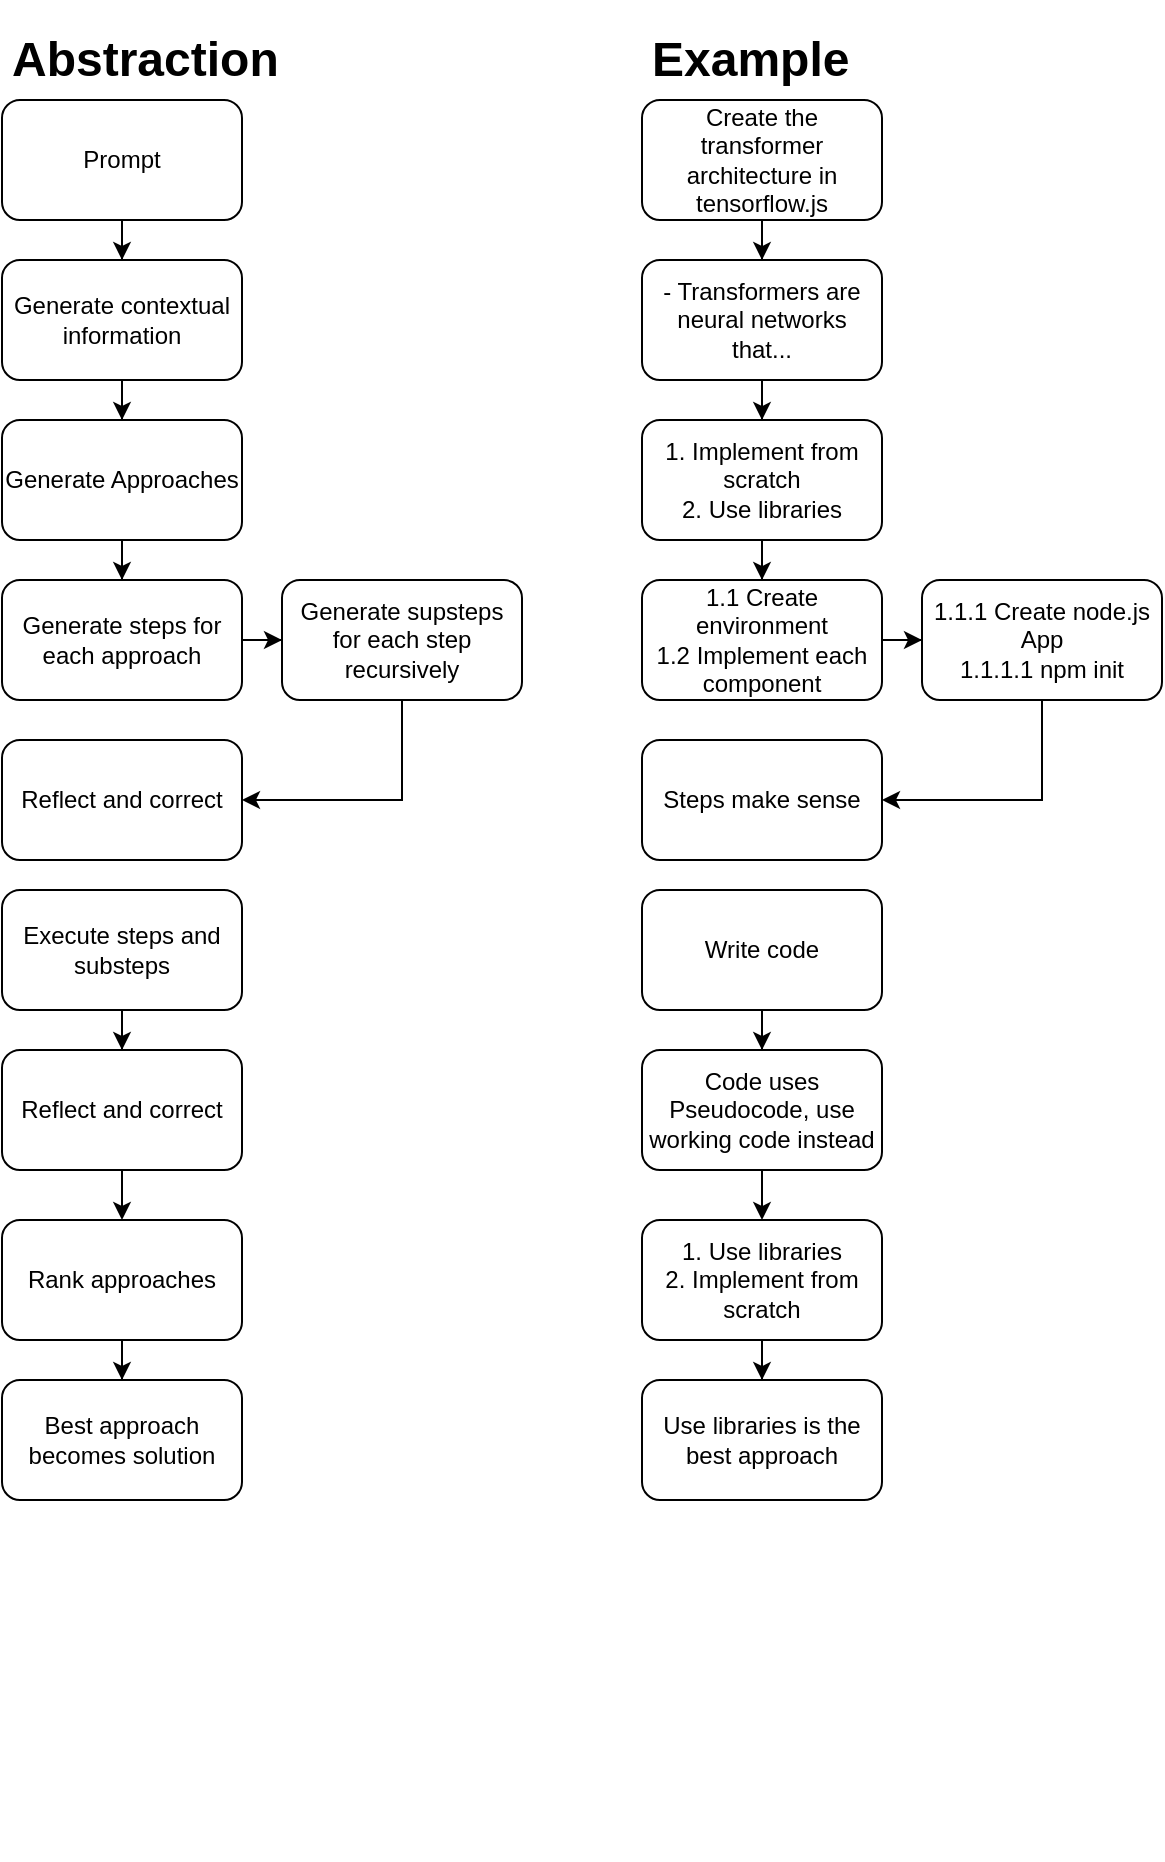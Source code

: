 <mxfile version="21.1.2" type="device">
  <diagram id="C5RBs43oDa-KdzZeNtuy" name="Page-1">
    <mxGraphModel dx="1562" dy="902" grid="1" gridSize="10" guides="1" tooltips="1" connect="1" arrows="1" fold="1" page="1" pageScale="1" pageWidth="800" pageHeight="500" math="0" shadow="0">
      <root>
        <mxCell id="WIyWlLk6GJQsqaUBKTNV-0" />
        <mxCell id="WIyWlLk6GJQsqaUBKTNV-1" parent="WIyWlLk6GJQsqaUBKTNV-0" />
        <mxCell id="tPlA-1yNs-OND7HcY36k-2" value="" style="edgeStyle=orthogonalEdgeStyle;rounded=0;orthogonalLoop=1;jettySize=auto;html=1;" parent="WIyWlLk6GJQsqaUBKTNV-1" source="tPlA-1yNs-OND7HcY36k-0" target="tPlA-1yNs-OND7HcY36k-1" edge="1">
          <mxGeometry relative="1" as="geometry" />
        </mxCell>
        <mxCell id="tPlA-1yNs-OND7HcY36k-0" value="Prompt" style="rounded=1;whiteSpace=wrap;html=1;" parent="WIyWlLk6GJQsqaUBKTNV-1" vertex="1">
          <mxGeometry y="50" width="120" height="60" as="geometry" />
        </mxCell>
        <mxCell id="tPlA-1yNs-OND7HcY36k-4" value="" style="edgeStyle=orthogonalEdgeStyle;rounded=0;orthogonalLoop=1;jettySize=auto;html=1;" parent="WIyWlLk6GJQsqaUBKTNV-1" source="tPlA-1yNs-OND7HcY36k-1" target="tPlA-1yNs-OND7HcY36k-3" edge="1">
          <mxGeometry relative="1" as="geometry" />
        </mxCell>
        <mxCell id="tPlA-1yNs-OND7HcY36k-1" value="Generate contextual information" style="rounded=1;whiteSpace=wrap;html=1;" parent="WIyWlLk6GJQsqaUBKTNV-1" vertex="1">
          <mxGeometry y="130" width="120" height="60" as="geometry" />
        </mxCell>
        <mxCell id="tPlA-1yNs-OND7HcY36k-6" value="" style="edgeStyle=orthogonalEdgeStyle;rounded=0;orthogonalLoop=1;jettySize=auto;html=1;" parent="WIyWlLk6GJQsqaUBKTNV-1" source="tPlA-1yNs-OND7HcY36k-3" target="tPlA-1yNs-OND7HcY36k-5" edge="1">
          <mxGeometry relative="1" as="geometry" />
        </mxCell>
        <mxCell id="tPlA-1yNs-OND7HcY36k-3" value="Generate Approaches" style="rounded=1;whiteSpace=wrap;html=1;" parent="WIyWlLk6GJQsqaUBKTNV-1" vertex="1">
          <mxGeometry y="210" width="120" height="60" as="geometry" />
        </mxCell>
        <mxCell id="tPlA-1yNs-OND7HcY36k-8" value="" style="edgeStyle=orthogonalEdgeStyle;rounded=0;orthogonalLoop=1;jettySize=auto;html=1;" parent="WIyWlLk6GJQsqaUBKTNV-1" source="tPlA-1yNs-OND7HcY36k-5" target="tPlA-1yNs-OND7HcY36k-7" edge="1">
          <mxGeometry relative="1" as="geometry" />
        </mxCell>
        <mxCell id="tPlA-1yNs-OND7HcY36k-5" value="Generate steps for each approach" style="rounded=1;whiteSpace=wrap;html=1;" parent="WIyWlLk6GJQsqaUBKTNV-1" vertex="1">
          <mxGeometry y="290" width="120" height="60" as="geometry" />
        </mxCell>
        <mxCell id="tPlA-1yNs-OND7HcY36k-11" style="edgeStyle=orthogonalEdgeStyle;rounded=0;orthogonalLoop=1;jettySize=auto;html=1;entryX=1;entryY=0.5;entryDx=0;entryDy=0;" parent="WIyWlLk6GJQsqaUBKTNV-1" source="tPlA-1yNs-OND7HcY36k-7" target="tPlA-1yNs-OND7HcY36k-14" edge="1">
          <mxGeometry relative="1" as="geometry">
            <mxPoint x="200" y="400" as="targetPoint" />
            <Array as="points">
              <mxPoint x="200" y="400" />
            </Array>
          </mxGeometry>
        </mxCell>
        <mxCell id="tPlA-1yNs-OND7HcY36k-7" value="Generate supsteps for each step recursively" style="rounded=1;whiteSpace=wrap;html=1;" parent="WIyWlLk6GJQsqaUBKTNV-1" vertex="1">
          <mxGeometry x="140" y="290" width="120" height="60" as="geometry" />
        </mxCell>
        <mxCell id="tPlA-1yNs-OND7HcY36k-13" value="" style="edgeStyle=orthogonalEdgeStyle;rounded=0;orthogonalLoop=1;jettySize=auto;html=1;" parent="WIyWlLk6GJQsqaUBKTNV-1" source="tPlA-1yNs-OND7HcY36k-9" target="tPlA-1yNs-OND7HcY36k-12" edge="1">
          <mxGeometry relative="1" as="geometry" />
        </mxCell>
        <mxCell id="tPlA-1yNs-OND7HcY36k-9" value="Execute steps and substeps" style="rounded=1;whiteSpace=wrap;html=1;" parent="WIyWlLk6GJQsqaUBKTNV-1" vertex="1">
          <mxGeometry y="445" width="120" height="60" as="geometry" />
        </mxCell>
        <mxCell id="tPlA-1yNs-OND7HcY36k-16" value="" style="edgeStyle=orthogonalEdgeStyle;rounded=0;orthogonalLoop=1;jettySize=auto;html=1;" parent="WIyWlLk6GJQsqaUBKTNV-1" source="tPlA-1yNs-OND7HcY36k-12" target="tPlA-1yNs-OND7HcY36k-15" edge="1">
          <mxGeometry relative="1" as="geometry" />
        </mxCell>
        <mxCell id="tPlA-1yNs-OND7HcY36k-12" value="Reflect and correct" style="rounded=1;whiteSpace=wrap;html=1;" parent="WIyWlLk6GJQsqaUBKTNV-1" vertex="1">
          <mxGeometry y="525" width="120" height="60" as="geometry" />
        </mxCell>
        <mxCell id="tPlA-1yNs-OND7HcY36k-14" value="Reflect and correct" style="rounded=1;whiteSpace=wrap;html=1;" parent="WIyWlLk6GJQsqaUBKTNV-1" vertex="1">
          <mxGeometry y="370" width="120" height="60" as="geometry" />
        </mxCell>
        <mxCell id="tPlA-1yNs-OND7HcY36k-18" value="" style="edgeStyle=orthogonalEdgeStyle;rounded=0;orthogonalLoop=1;jettySize=auto;html=1;" parent="WIyWlLk6GJQsqaUBKTNV-1" source="tPlA-1yNs-OND7HcY36k-15" target="tPlA-1yNs-OND7HcY36k-17" edge="1">
          <mxGeometry relative="1" as="geometry" />
        </mxCell>
        <mxCell id="tPlA-1yNs-OND7HcY36k-15" value="Rank approaches" style="rounded=1;whiteSpace=wrap;html=1;" parent="WIyWlLk6GJQsqaUBKTNV-1" vertex="1">
          <mxGeometry y="610" width="120" height="60" as="geometry" />
        </mxCell>
        <mxCell id="tPlA-1yNs-OND7HcY36k-17" value="Best approach becomes solution" style="rounded=1;whiteSpace=wrap;html=1;" parent="WIyWlLk6GJQsqaUBKTNV-1" vertex="1">
          <mxGeometry y="690" width="120" height="60" as="geometry" />
        </mxCell>
        <mxCell id="tPlA-1yNs-OND7HcY36k-19" value="" style="edgeStyle=orthogonalEdgeStyle;rounded=0;orthogonalLoop=1;jettySize=auto;html=1;" parent="WIyWlLk6GJQsqaUBKTNV-1" source="tPlA-1yNs-OND7HcY36k-20" target="tPlA-1yNs-OND7HcY36k-22" edge="1">
          <mxGeometry relative="1" as="geometry" />
        </mxCell>
        <mxCell id="tPlA-1yNs-OND7HcY36k-20" value="Create the transformer architecture in tensorflow.js" style="rounded=1;whiteSpace=wrap;html=1;" parent="WIyWlLk6GJQsqaUBKTNV-1" vertex="1">
          <mxGeometry x="320" y="50" width="120" height="60" as="geometry" />
        </mxCell>
        <mxCell id="tPlA-1yNs-OND7HcY36k-21" value="" style="edgeStyle=orthogonalEdgeStyle;rounded=0;orthogonalLoop=1;jettySize=auto;html=1;" parent="WIyWlLk6GJQsqaUBKTNV-1" source="tPlA-1yNs-OND7HcY36k-22" target="tPlA-1yNs-OND7HcY36k-24" edge="1">
          <mxGeometry relative="1" as="geometry" />
        </mxCell>
        <mxCell id="tPlA-1yNs-OND7HcY36k-22" value="- Transformers are neural networks that..." style="rounded=1;whiteSpace=wrap;html=1;" parent="WIyWlLk6GJQsqaUBKTNV-1" vertex="1">
          <mxGeometry x="320" y="130" width="120" height="60" as="geometry" />
        </mxCell>
        <mxCell id="tPlA-1yNs-OND7HcY36k-23" value="" style="edgeStyle=orthogonalEdgeStyle;rounded=0;orthogonalLoop=1;jettySize=auto;html=1;" parent="WIyWlLk6GJQsqaUBKTNV-1" source="tPlA-1yNs-OND7HcY36k-24" target="tPlA-1yNs-OND7HcY36k-27" edge="1">
          <mxGeometry relative="1" as="geometry" />
        </mxCell>
        <mxCell id="tPlA-1yNs-OND7HcY36k-24" value="1. Implement from scratch&lt;br&gt;2. Use libraries" style="rounded=1;whiteSpace=wrap;html=1;" parent="WIyWlLk6GJQsqaUBKTNV-1" vertex="1">
          <mxGeometry x="320" y="210" width="120" height="60" as="geometry" />
        </mxCell>
        <mxCell id="tPlA-1yNs-OND7HcY36k-25" value="" style="edgeStyle=orthogonalEdgeStyle;rounded=0;orthogonalLoop=1;jettySize=auto;html=1;" parent="WIyWlLk6GJQsqaUBKTNV-1" source="tPlA-1yNs-OND7HcY36k-27" target="tPlA-1yNs-OND7HcY36k-29" edge="1">
          <mxGeometry relative="1" as="geometry" />
        </mxCell>
        <mxCell id="tPlA-1yNs-OND7HcY36k-27" value="1.1 Create environment&lt;br&gt;1.2 Implement each component" style="rounded=1;whiteSpace=wrap;html=1;" parent="WIyWlLk6GJQsqaUBKTNV-1" vertex="1">
          <mxGeometry x="320" y="290" width="120" height="60" as="geometry" />
        </mxCell>
        <mxCell id="tPlA-1yNs-OND7HcY36k-28" style="edgeStyle=orthogonalEdgeStyle;rounded=0;orthogonalLoop=1;jettySize=auto;html=1;entryX=1;entryY=0.5;entryDx=0;entryDy=0;" parent="WIyWlLk6GJQsqaUBKTNV-1" source="tPlA-1yNs-OND7HcY36k-29" target="tPlA-1yNs-OND7HcY36k-34" edge="1">
          <mxGeometry relative="1" as="geometry">
            <mxPoint x="520" y="400" as="targetPoint" />
            <Array as="points">
              <mxPoint x="520" y="400" />
            </Array>
          </mxGeometry>
        </mxCell>
        <mxCell id="tPlA-1yNs-OND7HcY36k-29" value="1.1.1 Create node.js App&lt;br&gt;1.1.1.1 npm init" style="rounded=1;whiteSpace=wrap;html=1;" parent="WIyWlLk6GJQsqaUBKTNV-1" vertex="1">
          <mxGeometry x="460" y="290" width="120" height="60" as="geometry" />
        </mxCell>
        <mxCell id="tPlA-1yNs-OND7HcY36k-30" value="" style="edgeStyle=orthogonalEdgeStyle;rounded=0;orthogonalLoop=1;jettySize=auto;html=1;" parent="WIyWlLk6GJQsqaUBKTNV-1" source="tPlA-1yNs-OND7HcY36k-31" target="tPlA-1yNs-OND7HcY36k-33" edge="1">
          <mxGeometry relative="1" as="geometry" />
        </mxCell>
        <mxCell id="tPlA-1yNs-OND7HcY36k-31" value="Write code" style="rounded=1;whiteSpace=wrap;html=1;" parent="WIyWlLk6GJQsqaUBKTNV-1" vertex="1">
          <mxGeometry x="320" y="445" width="120" height="60" as="geometry" />
        </mxCell>
        <mxCell id="tPlA-1yNs-OND7HcY36k-32" value="" style="edgeStyle=orthogonalEdgeStyle;rounded=0;orthogonalLoop=1;jettySize=auto;html=1;" parent="WIyWlLk6GJQsqaUBKTNV-1" source="tPlA-1yNs-OND7HcY36k-33" target="tPlA-1yNs-OND7HcY36k-36" edge="1">
          <mxGeometry relative="1" as="geometry" />
        </mxCell>
        <mxCell id="tPlA-1yNs-OND7HcY36k-33" value="Code uses Pseudocode, use working code instead" style="rounded=1;whiteSpace=wrap;html=1;" parent="WIyWlLk6GJQsqaUBKTNV-1" vertex="1">
          <mxGeometry x="320" y="525" width="120" height="60" as="geometry" />
        </mxCell>
        <mxCell id="tPlA-1yNs-OND7HcY36k-34" value="Steps make sense" style="rounded=1;whiteSpace=wrap;html=1;" parent="WIyWlLk6GJQsqaUBKTNV-1" vertex="1">
          <mxGeometry x="320" y="370" width="120" height="60" as="geometry" />
        </mxCell>
        <mxCell id="tPlA-1yNs-OND7HcY36k-35" value="" style="edgeStyle=orthogonalEdgeStyle;rounded=0;orthogonalLoop=1;jettySize=auto;html=1;" parent="WIyWlLk6GJQsqaUBKTNV-1" source="tPlA-1yNs-OND7HcY36k-36" target="tPlA-1yNs-OND7HcY36k-37" edge="1">
          <mxGeometry relative="1" as="geometry" />
        </mxCell>
        <mxCell id="tPlA-1yNs-OND7HcY36k-36" value="1. Use libraries&lt;br&gt;2. Implement from scratch" style="rounded=1;whiteSpace=wrap;html=1;" parent="WIyWlLk6GJQsqaUBKTNV-1" vertex="1">
          <mxGeometry x="320" y="610" width="120" height="60" as="geometry" />
        </mxCell>
        <mxCell id="tPlA-1yNs-OND7HcY36k-37" value="Use libraries is the best approach" style="rounded=1;whiteSpace=wrap;html=1;" parent="WIyWlLk6GJQsqaUBKTNV-1" vertex="1">
          <mxGeometry x="320" y="690" width="120" height="60" as="geometry" />
        </mxCell>
        <mxCell id="_KbT5vXY_51aMLfmGzW3-4" value="&lt;h1&gt;Abstraction&lt;/h1&gt;" style="text;html=1;strokeColor=none;fillColor=none;spacing=5;spacingTop=-20;whiteSpace=wrap;overflow=hidden;rounded=0;" parent="WIyWlLk6GJQsqaUBKTNV-1" vertex="1">
          <mxGeometry y="10" width="190" height="40" as="geometry" />
        </mxCell>
        <mxCell id="_KbT5vXY_51aMLfmGzW3-5" value="&lt;h1&gt;Example&lt;/h1&gt;" style="text;html=1;strokeColor=none;fillColor=none;spacing=5;spacingTop=-20;whiteSpace=wrap;overflow=hidden;rounded=0;" parent="WIyWlLk6GJQsqaUBKTNV-1" vertex="1">
          <mxGeometry x="320" y="10" width="190" height="40" as="geometry" />
        </mxCell>
        <mxCell id="_KbT5vXY_51aMLfmGzW3-6" value="&lt;h1&gt;&lt;br&gt;&lt;/h1&gt;" style="text;html=1;strokeColor=none;fillColor=none;spacing=5;spacingTop=-20;whiteSpace=wrap;overflow=hidden;rounded=0;" parent="WIyWlLk6GJQsqaUBKTNV-1" vertex="1">
          <mxGeometry x="40" y="810" width="190" height="120" as="geometry" />
        </mxCell>
      </root>
    </mxGraphModel>
  </diagram>
</mxfile>
